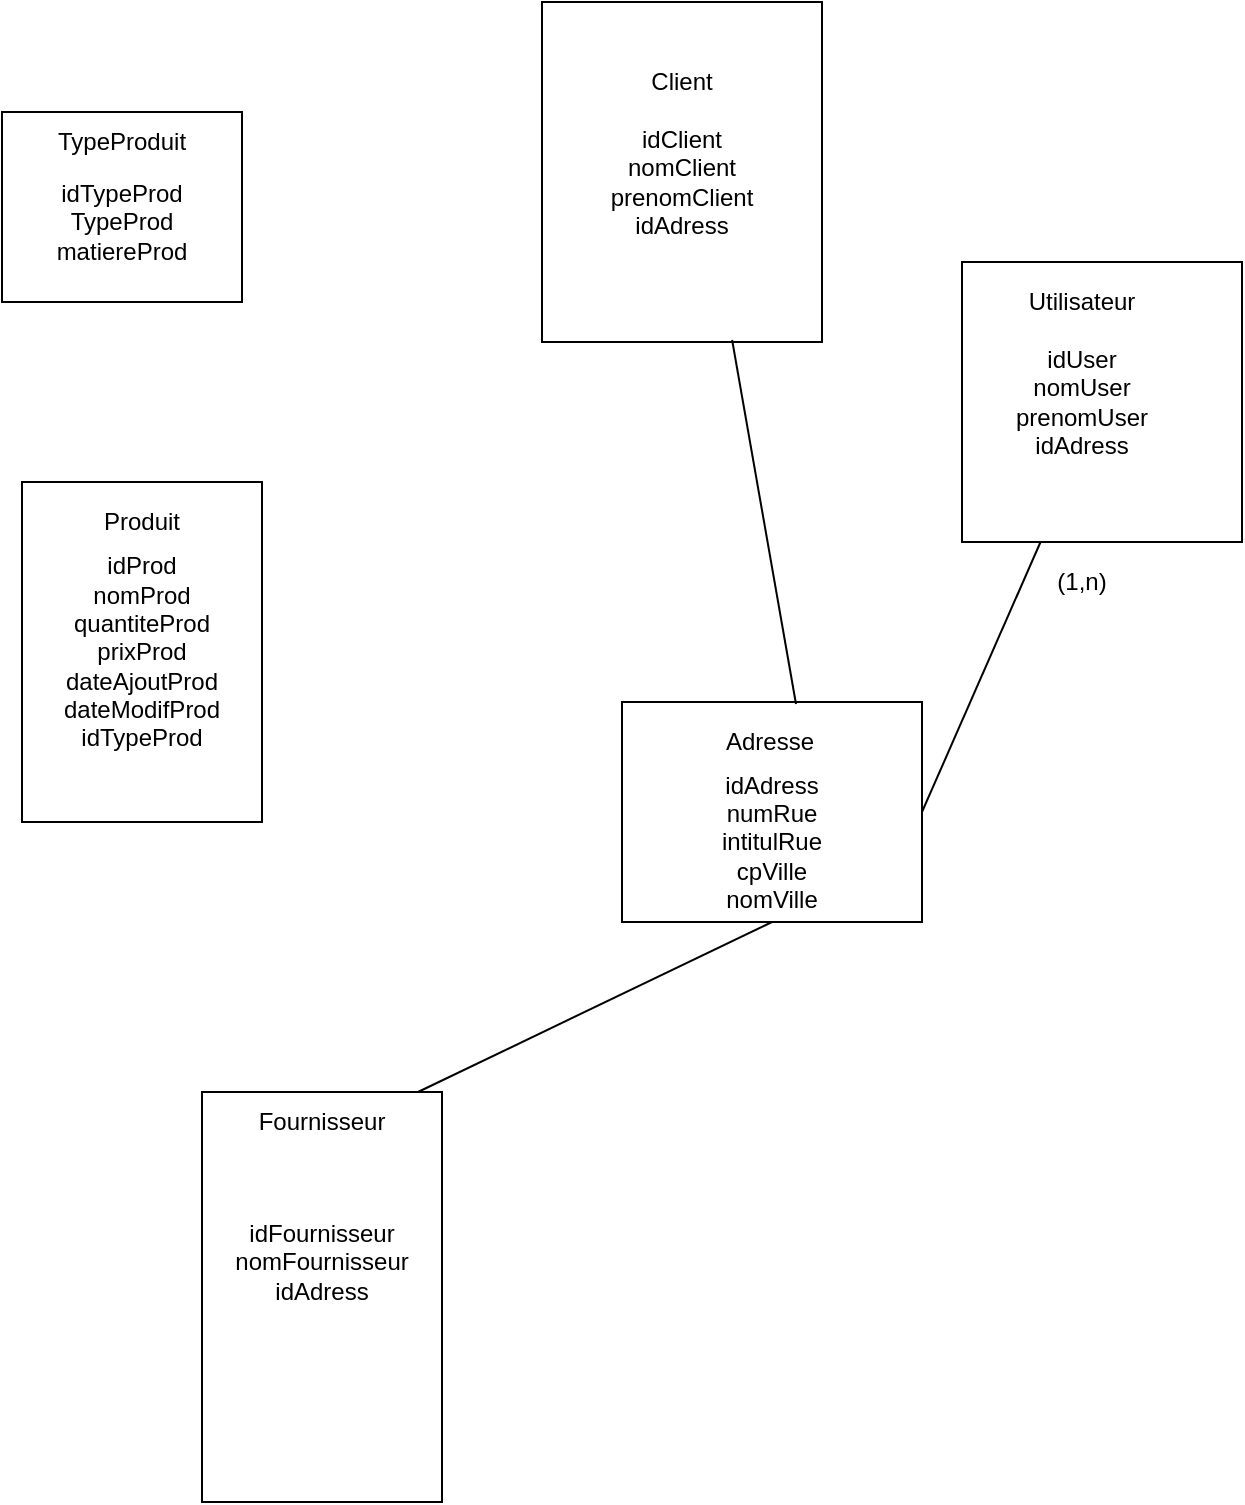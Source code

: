 <mxfile version="12.9.4" type="github">
  <diagram id="jEuXmXIv4p6gIk_5oJhH" name="Page-1">
    <mxGraphModel dx="946" dy="548" grid="1" gridSize="10" guides="1" tooltips="1" connect="1" arrows="1" fold="1" page="1" pageScale="1" pageWidth="827" pageHeight="1169" math="0" shadow="0">
      <root>
        <mxCell id="0" />
        <mxCell id="1" parent="0" />
        <mxCell id="WEUfVhvp38oiTWdaOPh4-2" value="" style="rounded=0;whiteSpace=wrap;html=1;" parent="1" vertex="1">
          <mxGeometry x="530" y="170" width="140" height="140" as="geometry" />
        </mxCell>
        <mxCell id="WEUfVhvp38oiTWdaOPh4-3" value="Utilisateur" style="text;html=1;strokeColor=none;fillColor=none;align=center;verticalAlign=middle;whiteSpace=wrap;rounded=0;" parent="1" vertex="1">
          <mxGeometry x="570" y="180" width="40" height="20" as="geometry" />
        </mxCell>
        <mxCell id="WEUfVhvp38oiTWdaOPh4-6" value="idUser&lt;br&gt;nomUser&lt;br&gt;prenomUser&lt;br&gt;idAdress" style="text;html=1;strokeColor=none;fillColor=none;align=center;verticalAlign=middle;whiteSpace=wrap;rounded=0;" parent="1" vertex="1">
          <mxGeometry x="570" y="230" width="40" height="20" as="geometry" />
        </mxCell>
        <mxCell id="UMJbszNfp7T79C8Wnxz_-1" value="" style="rounded=0;whiteSpace=wrap;html=1;" vertex="1" parent="1">
          <mxGeometry x="360" y="390" width="150" height="110" as="geometry" />
        </mxCell>
        <mxCell id="UMJbszNfp7T79C8Wnxz_-2" value="Adresse" style="text;html=1;strokeColor=none;fillColor=none;align=center;verticalAlign=middle;whiteSpace=wrap;rounded=0;" vertex="1" parent="1">
          <mxGeometry x="414" y="400" width="40" height="20" as="geometry" />
        </mxCell>
        <mxCell id="UMJbszNfp7T79C8Wnxz_-5" value="idAdress&lt;br&gt;numRue&lt;br&gt;intitulRue&lt;br&gt;cpVille&lt;br&gt;nomVille" style="text;html=1;strokeColor=none;fillColor=none;align=center;verticalAlign=middle;whiteSpace=wrap;rounded=0;" vertex="1" parent="1">
          <mxGeometry x="415" y="450" width="40" height="20" as="geometry" />
        </mxCell>
        <mxCell id="UMJbszNfp7T79C8Wnxz_-6" value="" style="endArrow=none;html=1;exitX=1;exitY=0.5;exitDx=0;exitDy=0;" edge="1" parent="1" source="UMJbszNfp7T79C8Wnxz_-1" target="WEUfVhvp38oiTWdaOPh4-2">
          <mxGeometry width="50" height="50" relative="1" as="geometry">
            <mxPoint x="390" y="310" as="sourcePoint" />
            <mxPoint x="440" y="260" as="targetPoint" />
          </mxGeometry>
        </mxCell>
        <mxCell id="UMJbszNfp7T79C8Wnxz_-7" value="" style="rounded=0;whiteSpace=wrap;html=1;" vertex="1" parent="1">
          <mxGeometry x="320" y="40" width="140" height="170" as="geometry" />
        </mxCell>
        <mxCell id="UMJbszNfp7T79C8Wnxz_-8" value="Client" style="text;html=1;strokeColor=none;fillColor=none;align=center;verticalAlign=middle;whiteSpace=wrap;rounded=0;" vertex="1" parent="1">
          <mxGeometry x="370" y="70" width="40" height="20" as="geometry" />
        </mxCell>
        <mxCell id="UMJbszNfp7T79C8Wnxz_-11" value="idClient&lt;br&gt;nomClient&lt;br&gt;prenomClient&lt;br&gt;idAdress" style="text;html=1;strokeColor=none;fillColor=none;align=center;verticalAlign=middle;whiteSpace=wrap;rounded=0;" vertex="1" parent="1">
          <mxGeometry x="370" y="120" width="40" height="20" as="geometry" />
        </mxCell>
        <mxCell id="UMJbszNfp7T79C8Wnxz_-13" value="" style="endArrow=none;html=1;exitX=0.679;exitY=0.994;exitDx=0;exitDy=0;entryX=0.58;entryY=0.009;entryDx=0;entryDy=0;entryPerimeter=0;exitPerimeter=0;" edge="1" parent="1" source="UMJbszNfp7T79C8Wnxz_-7" target="UMJbszNfp7T79C8Wnxz_-1">
          <mxGeometry width="50" height="50" relative="1" as="geometry">
            <mxPoint x="390" y="310" as="sourcePoint" />
            <mxPoint x="440" y="260" as="targetPoint" />
          </mxGeometry>
        </mxCell>
        <mxCell id="UMJbszNfp7T79C8Wnxz_-14" value="(1,n)" style="text;html=1;strokeColor=none;fillColor=none;align=center;verticalAlign=middle;whiteSpace=wrap;rounded=0;" vertex="1" parent="1">
          <mxGeometry x="570" y="320" width="40" height="20" as="geometry" />
        </mxCell>
        <mxCell id="UMJbszNfp7T79C8Wnxz_-19" value="" style="rounded=0;whiteSpace=wrap;html=1;" vertex="1" parent="1">
          <mxGeometry x="150" y="585" width="120" height="205" as="geometry" />
        </mxCell>
        <mxCell id="UMJbszNfp7T79C8Wnxz_-20" value="Fournisseur" style="text;html=1;strokeColor=none;fillColor=none;align=center;verticalAlign=middle;whiteSpace=wrap;rounded=0;" vertex="1" parent="1">
          <mxGeometry x="190" y="590" width="40" height="20" as="geometry" />
        </mxCell>
        <mxCell id="UMJbszNfp7T79C8Wnxz_-22" value="idFournisseur&lt;br&gt;nomFournisseur&lt;br&gt;idAdress" style="text;html=1;strokeColor=none;fillColor=none;align=center;verticalAlign=middle;whiteSpace=wrap;rounded=0;" vertex="1" parent="1">
          <mxGeometry x="190" y="660" width="40" height="20" as="geometry" />
        </mxCell>
        <mxCell id="UMJbszNfp7T79C8Wnxz_-23" value="" style="endArrow=none;html=1;exitX=0.9;exitY=0;exitDx=0;exitDy=0;exitPerimeter=0;entryX=0.5;entryY=1;entryDx=0;entryDy=0;" edge="1" parent="1" source="UMJbszNfp7T79C8Wnxz_-19" target="UMJbszNfp7T79C8Wnxz_-1">
          <mxGeometry width="50" height="50" relative="1" as="geometry">
            <mxPoint x="390" y="580" as="sourcePoint" />
            <mxPoint x="440" y="530" as="targetPoint" />
          </mxGeometry>
        </mxCell>
        <mxCell id="UMJbszNfp7T79C8Wnxz_-25" value="" style="rounded=0;whiteSpace=wrap;html=1;" vertex="1" parent="1">
          <mxGeometry x="60" y="280" width="120" height="170" as="geometry" />
        </mxCell>
        <mxCell id="UMJbszNfp7T79C8Wnxz_-26" value="Produit" style="text;html=1;strokeColor=none;fillColor=none;align=center;verticalAlign=middle;whiteSpace=wrap;rounded=0;" vertex="1" parent="1">
          <mxGeometry x="100" y="290" width="40" height="20" as="geometry" />
        </mxCell>
        <mxCell id="UMJbszNfp7T79C8Wnxz_-29" value="idProd&lt;br&gt;nomProd&lt;br&gt;quantiteProd&lt;br&gt;prixProd&lt;br&gt;dateAjoutProd&lt;br&gt;dateModifProd&lt;br&gt;idTypeProd" style="text;html=1;strokeColor=none;fillColor=none;align=center;verticalAlign=middle;whiteSpace=wrap;rounded=0;" vertex="1" parent="1">
          <mxGeometry x="100" y="355" width="40" height="20" as="geometry" />
        </mxCell>
        <mxCell id="UMJbszNfp7T79C8Wnxz_-30" value="" style="rounded=0;whiteSpace=wrap;html=1;" vertex="1" parent="1">
          <mxGeometry x="50" y="95" width="120" height="95" as="geometry" />
        </mxCell>
        <mxCell id="UMJbszNfp7T79C8Wnxz_-31" value="TypeProduit" style="text;html=1;strokeColor=none;fillColor=none;align=center;verticalAlign=middle;whiteSpace=wrap;rounded=0;" vertex="1" parent="1">
          <mxGeometry x="90" y="100" width="40" height="20" as="geometry" />
        </mxCell>
        <mxCell id="UMJbszNfp7T79C8Wnxz_-34" value="idTypeProd&lt;br&gt;TypeProd&lt;br&gt;matiereProd" style="text;html=1;strokeColor=none;fillColor=none;align=center;verticalAlign=middle;whiteSpace=wrap;rounded=0;" vertex="1" parent="1">
          <mxGeometry x="90" y="140" width="40" height="20" as="geometry" />
        </mxCell>
      </root>
    </mxGraphModel>
  </diagram>
</mxfile>
